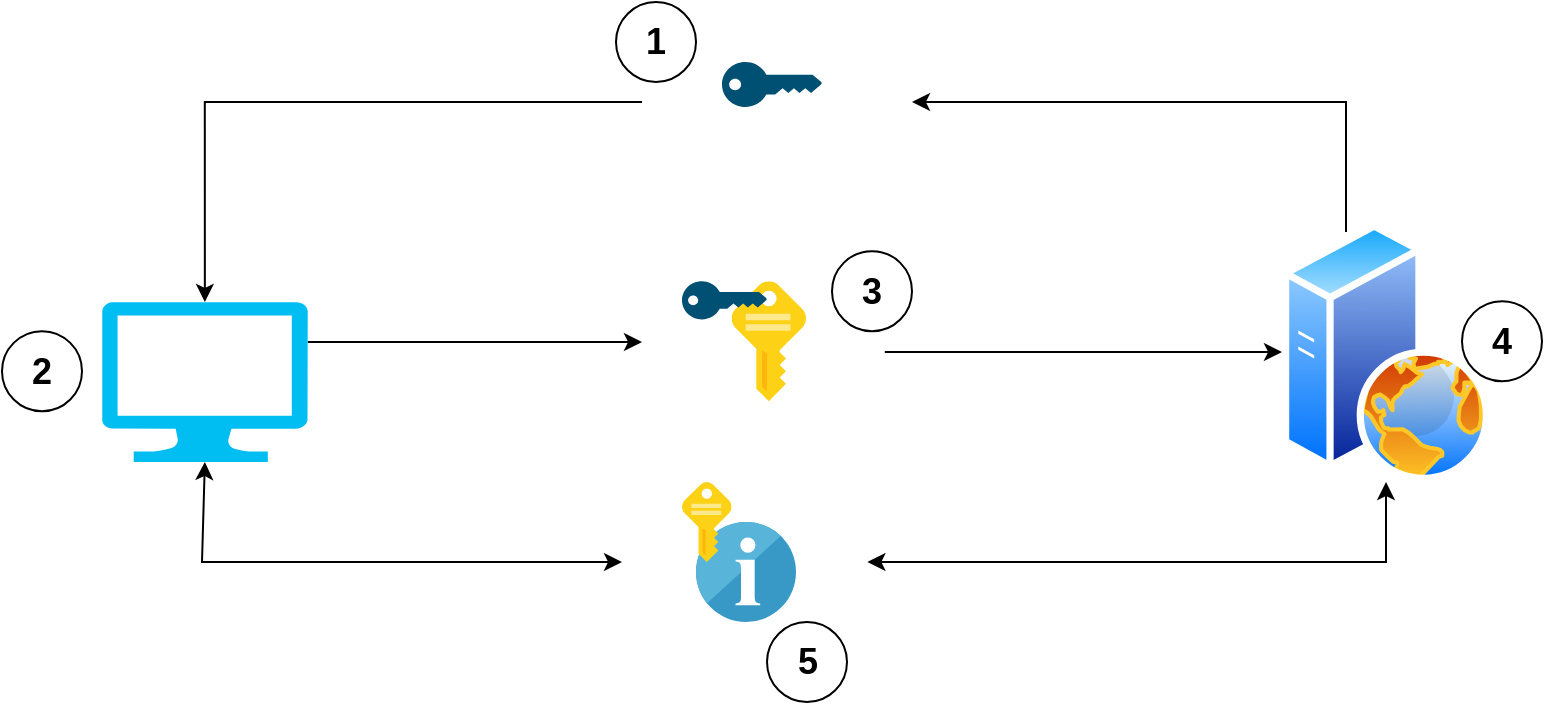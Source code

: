 <mxfile version="19.0.0" type="github">
  <diagram id="zJ4U8djgaOEQtIxbnBA0" name="Page-1">
    <mxGraphModel dx="990" dy="571" grid="1" gridSize="10" guides="1" tooltips="1" connect="1" arrows="1" fold="1" page="1" pageScale="1" pageWidth="850" pageHeight="1100" math="0" shadow="0">
      <root>
        <mxCell id="0" />
        <mxCell id="1" parent="0" />
        <mxCell id="lCDRXi_N0Ei3AMv5pPT4-14" style="edgeStyle=orthogonalEdgeStyle;rounded=0;orthogonalLoop=1;jettySize=auto;html=1;fontSize=16;" edge="1" parent="1" source="lCDRXi_N0Ei3AMv5pPT4-12" target="lCDRXi_N0Ei3AMv5pPT4-2">
          <mxGeometry relative="1" as="geometry">
            <Array as="points">
              <mxPoint x="520" y="185" />
              <mxPoint x="520" y="185" />
            </Array>
          </mxGeometry>
        </mxCell>
        <mxCell id="lCDRXi_N0Ei3AMv5pPT4-12" value="" style="rounded=0;whiteSpace=wrap;html=1;fontSize=16;fillColor=none;strokeColor=none;" vertex="1" parent="1">
          <mxGeometry x="350" y="144.57" width="121.4" height="70" as="geometry" />
        </mxCell>
        <mxCell id="lCDRXi_N0Ei3AMv5pPT4-8" value="" style="rounded=0;whiteSpace=wrap;html=1;fontSize=16;fillColor=none;strokeColor=none;" vertex="1" parent="1">
          <mxGeometry x="350" y="20" width="135" height="80" as="geometry" />
        </mxCell>
        <mxCell id="lCDRXi_N0Ei3AMv5pPT4-13" style="edgeStyle=orthogonalEdgeStyle;rounded=0;orthogonalLoop=1;jettySize=auto;html=1;fontSize=16;" edge="1" parent="1" source="lCDRXi_N0Ei3AMv5pPT4-1" target="lCDRXi_N0Ei3AMv5pPT4-12">
          <mxGeometry relative="1" as="geometry">
            <Array as="points">
              <mxPoint x="220" y="180" />
              <mxPoint x="220" y="180" />
            </Array>
          </mxGeometry>
        </mxCell>
        <mxCell id="lCDRXi_N0Ei3AMv5pPT4-1" value="" style="verticalLabelPosition=bottom;html=1;verticalAlign=top;align=center;strokeColor=none;fillColor=#00BEF2;shape=mxgraph.azure.computer;pointerEvents=1;" vertex="1" parent="1">
          <mxGeometry x="80" y="160" width="102.86" height="80" as="geometry" />
        </mxCell>
        <mxCell id="lCDRXi_N0Ei3AMv5pPT4-7" style="edgeStyle=orthogonalEdgeStyle;rounded=0;orthogonalLoop=1;jettySize=auto;html=1;fontSize=16;entryX=1;entryY=0.5;entryDx=0;entryDy=0;" edge="1" parent="1" source="lCDRXi_N0Ei3AMv5pPT4-2" target="lCDRXi_N0Ei3AMv5pPT4-8">
          <mxGeometry relative="1" as="geometry">
            <mxPoint x="470" y="60" as="targetPoint" />
            <Array as="points">
              <mxPoint x="702" y="60" />
              <mxPoint x="485" y="60" />
            </Array>
          </mxGeometry>
        </mxCell>
        <mxCell id="lCDRXi_N0Ei3AMv5pPT4-2" value="" style="aspect=fixed;perimeter=ellipsePerimeter;html=1;align=center;shadow=0;dashed=0;spacingTop=3;image;image=img/lib/active_directory/web_server.svg;" vertex="1" parent="1">
          <mxGeometry x="670" y="120" width="104" height="130" as="geometry" />
        </mxCell>
        <mxCell id="lCDRXi_N0Ei3AMv5pPT4-4" value="" style="points=[[0,0.5,0],[0.24,0,0],[0.5,0.28,0],[0.995,0.475,0],[0.5,0.72,0],[0.24,1,0]];verticalLabelPosition=bottom;sketch=0;html=1;verticalAlign=top;aspect=fixed;align=center;pointerEvents=1;shape=mxgraph.cisco19.key;fillColor=#005073;strokeColor=none;fontSize=16;" vertex="1" parent="1">
          <mxGeometry x="390" y="40" width="50" height="22.5" as="geometry" />
        </mxCell>
        <mxCell id="lCDRXi_N0Ei3AMv5pPT4-9" style="edgeStyle=orthogonalEdgeStyle;rounded=0;orthogonalLoop=1;jettySize=auto;html=1;entryX=0.5;entryY=0;entryDx=0;entryDy=0;entryPerimeter=0;fontSize=16;" edge="1" parent="1" source="lCDRXi_N0Ei3AMv5pPT4-8" target="lCDRXi_N0Ei3AMv5pPT4-1">
          <mxGeometry relative="1" as="geometry" />
        </mxCell>
        <mxCell id="lCDRXi_N0Ei3AMv5pPT4-10" value="" style="sketch=0;aspect=fixed;html=1;points=[];align=center;image;fontSize=12;image=img/lib/mscae/Key.svg;fillColor=none;" vertex="1" parent="1">
          <mxGeometry x="394.8" y="149.57" width="37.2" height="60" as="geometry" />
        </mxCell>
        <mxCell id="lCDRXi_N0Ei3AMv5pPT4-11" value="" style="points=[[0,0.5,0],[0.24,0,0],[0.5,0.28,0],[0.995,0.475,0],[0.5,0.72,0],[0.24,1,0]];verticalLabelPosition=bottom;sketch=0;html=1;verticalAlign=top;aspect=fixed;align=center;pointerEvents=1;shape=mxgraph.cisco19.key;fillColor=#005073;strokeColor=none;fontSize=16;" vertex="1" parent="1">
          <mxGeometry x="370" y="149.57" width="42.5" height="19.13" as="geometry" />
        </mxCell>
        <mxCell id="lCDRXi_N0Ei3AMv5pPT4-15" value="" style="sketch=0;aspect=fixed;html=1;points=[];align=center;image;fontSize=12;image=img/lib/mscae/Info_2.svg;fillColor=none;" vertex="1" parent="1">
          <mxGeometry x="377" y="270" width="50" height="50" as="geometry" />
        </mxCell>
        <mxCell id="lCDRXi_N0Ei3AMv5pPT4-16" value="" style="sketch=0;aspect=fixed;html=1;points=[];align=center;image;fontSize=12;image=img/lib/mscae/Key.svg;fillColor=none;" vertex="1" parent="1">
          <mxGeometry x="370" y="250" width="24.8" height="40" as="geometry" />
        </mxCell>
        <mxCell id="lCDRXi_N0Ei3AMv5pPT4-17" value="" style="rounded=0;whiteSpace=wrap;html=1;fontSize=16;fillColor=none;strokeColor=none;" vertex="1" parent="1">
          <mxGeometry x="340" y="250" width="122.7" height="80" as="geometry" />
        </mxCell>
        <mxCell id="lCDRXi_N0Ei3AMv5pPT4-21" value="" style="endArrow=classic;startArrow=classic;html=1;rounded=0;fontSize=16;entryX=0.5;entryY=1;entryDx=0;entryDy=0;exitX=1;exitY=0.5;exitDx=0;exitDy=0;" edge="1" parent="1" source="lCDRXi_N0Ei3AMv5pPT4-17" target="lCDRXi_N0Ei3AMv5pPT4-2">
          <mxGeometry width="50" height="50" relative="1" as="geometry">
            <mxPoint x="400" y="310" as="sourcePoint" />
            <mxPoint x="450" y="260" as="targetPoint" />
            <Array as="points">
              <mxPoint x="722" y="290" />
            </Array>
          </mxGeometry>
        </mxCell>
        <mxCell id="lCDRXi_N0Ei3AMv5pPT4-22" value="" style="endArrow=classic;startArrow=classic;html=1;rounded=0;fontSize=16;exitX=0.5;exitY=1;exitDx=0;exitDy=0;exitPerimeter=0;entryX=0;entryY=0.5;entryDx=0;entryDy=0;" edge="1" parent="1" source="lCDRXi_N0Ei3AMv5pPT4-1" target="lCDRXi_N0Ei3AMv5pPT4-17">
          <mxGeometry width="50" height="50" relative="1" as="geometry">
            <mxPoint x="400" y="310" as="sourcePoint" />
            <mxPoint x="450" y="260" as="targetPoint" />
            <Array as="points">
              <mxPoint x="130" y="290" />
            </Array>
          </mxGeometry>
        </mxCell>
        <mxCell id="lCDRXi_N0Ei3AMv5pPT4-23" value="&lt;span style=&quot;font-size: 18px;&quot;&gt;&lt;b&gt;1&lt;/b&gt;&lt;/span&gt;" style="ellipse;whiteSpace=wrap;html=1;aspect=fixed;fontSize=16;fillColor=none;" vertex="1" parent="1">
          <mxGeometry x="337" y="10" width="40" height="40" as="geometry" />
        </mxCell>
        <mxCell id="lCDRXi_N0Ei3AMv5pPT4-25" value="&lt;span style=&quot;font-size: 18px;&quot;&gt;&lt;b&gt;2&lt;/b&gt;&lt;/span&gt;" style="ellipse;whiteSpace=wrap;html=1;aspect=fixed;fontSize=16;fillColor=none;" vertex="1" parent="1">
          <mxGeometry x="30" y="174.57" width="40" height="40" as="geometry" />
        </mxCell>
        <mxCell id="lCDRXi_N0Ei3AMv5pPT4-26" value="&lt;span style=&quot;font-size: 18px;&quot;&gt;&lt;b&gt;3&lt;/b&gt;&lt;/span&gt;" style="ellipse;whiteSpace=wrap;html=1;aspect=fixed;fontSize=16;fillColor=none;" vertex="1" parent="1">
          <mxGeometry x="445" y="134.57" width="40" height="40" as="geometry" />
        </mxCell>
        <mxCell id="lCDRXi_N0Ei3AMv5pPT4-27" value="&lt;span style=&quot;font-size: 18px;&quot;&gt;&lt;b&gt;4&lt;/b&gt;&lt;/span&gt;" style="ellipse;whiteSpace=wrap;html=1;aspect=fixed;fontSize=16;fillColor=none;" vertex="1" parent="1">
          <mxGeometry x="760" y="159.57" width="40" height="40" as="geometry" />
        </mxCell>
        <mxCell id="lCDRXi_N0Ei3AMv5pPT4-28" value="&lt;span style=&quot;font-size: 18px;&quot;&gt;&lt;b&gt;5&lt;/b&gt;&lt;/span&gt;" style="ellipse;whiteSpace=wrap;html=1;aspect=fixed;fontSize=16;fillColor=none;" vertex="1" parent="1">
          <mxGeometry x="412.5" y="320" width="40" height="40" as="geometry" />
        </mxCell>
      </root>
    </mxGraphModel>
  </diagram>
</mxfile>
